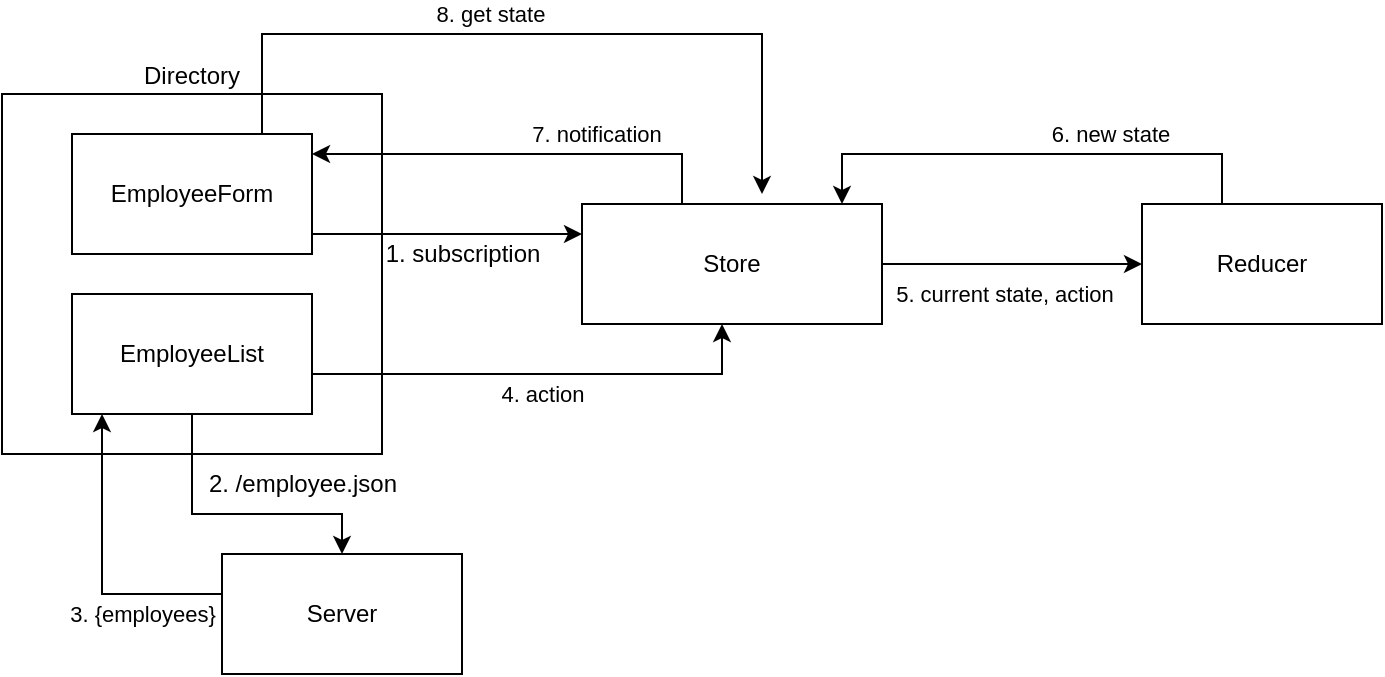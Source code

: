 <mxfile version="10.6.2" type="device"><diagram id="Z0V10YZpYJ1CBdw5S9yu" name="Page-1"><mxGraphModel dx="998" dy="538" grid="1" gridSize="10" guides="1" tooltips="1" connect="1" arrows="1" fold="1" page="1" pageScale="1" pageWidth="850" pageHeight="1100" math="0" shadow="0"><root><mxCell id="0"/><mxCell id="1" parent="0"/><mxCell id="MOYLc6m6LOnciqD0gk2x-4" value="Directory" style="rounded=0;whiteSpace=wrap;html=1;labelPosition=center;verticalLabelPosition=top;align=center;verticalAlign=bottom;" vertex="1" parent="1"><mxGeometry x="100" y="70" width="190" height="180" as="geometry"/></mxCell><mxCell id="MOYLc6m6LOnciqD0gk2x-12" value="8. get state" style="edgeStyle=orthogonalEdgeStyle;rounded=0;orthogonalLoop=1;jettySize=auto;html=1;" edge="1" parent="1" source="MOYLc6m6LOnciqD0gk2x-1"><mxGeometry x="-0.139" y="10" relative="1" as="geometry"><mxPoint x="480" y="120" as="targetPoint"/><Array as="points"><mxPoint x="230" y="40"/><mxPoint x="480" y="40"/></Array><mxPoint as="offset"/></mxGeometry></mxCell><mxCell id="MOYLc6m6LOnciqD0gk2x-16" style="edgeStyle=orthogonalEdgeStyle;rounded=0;orthogonalLoop=1;jettySize=auto;html=1;" edge="1" parent="1" source="MOYLc6m6LOnciqD0gk2x-1" target="MOYLc6m6LOnciqD0gk2x-3"><mxGeometry relative="1" as="geometry"><Array as="points"><mxPoint x="360" y="140"/><mxPoint x="360" y="140"/></Array></mxGeometry></mxCell><mxCell id="MOYLc6m6LOnciqD0gk2x-17" value="1. subscription" style="text;html=1;resizable=0;points=[];align=center;verticalAlign=middle;labelBackgroundColor=#ffffff;" vertex="1" connectable="0" parent="MOYLc6m6LOnciqD0gk2x-16"><mxGeometry x="0.333" relative="1" as="geometry"><mxPoint x="-15" y="10" as="offset"/></mxGeometry></mxCell><mxCell id="MOYLc6m6LOnciqD0gk2x-1" value="EmployeeForm" style="rounded=0;whiteSpace=wrap;html=1;" vertex="1" parent="1"><mxGeometry x="135" y="90" width="120" height="60" as="geometry"/></mxCell><mxCell id="MOYLc6m6LOnciqD0gk2x-7" value="" style="edgeStyle=orthogonalEdgeStyle;rounded=0;orthogonalLoop=1;jettySize=auto;html=1;" edge="1" parent="1" source="MOYLc6m6LOnciqD0gk2x-2" target="MOYLc6m6LOnciqD0gk2x-6"><mxGeometry relative="1" as="geometry"><Array as="points"><mxPoint x="195" y="280"/><mxPoint x="270" y="280"/></Array></mxGeometry></mxCell><mxCell id="MOYLc6m6LOnciqD0gk2x-13" value="2. /employee.json" style="text;html=1;resizable=0;points=[];align=center;verticalAlign=middle;labelBackgroundColor=#ffffff;" vertex="1" connectable="0" parent="MOYLc6m6LOnciqD0gk2x-7"><mxGeometry x="0.18" y="-4" relative="1" as="geometry"><mxPoint x="19" y="-19" as="offset"/></mxGeometry></mxCell><mxCell id="MOYLc6m6LOnciqD0gk2x-8" value="4. action" style="edgeStyle=orthogonalEdgeStyle;rounded=0;orthogonalLoop=1;jettySize=auto;html=1;" edge="1" parent="1" source="MOYLc6m6LOnciqD0gk2x-2" target="MOYLc6m6LOnciqD0gk2x-3"><mxGeometry y="-10" relative="1" as="geometry"><Array as="points"><mxPoint x="460" y="210"/></Array><mxPoint as="offset"/></mxGeometry></mxCell><mxCell id="MOYLc6m6LOnciqD0gk2x-2" value="EmployeeList" style="rounded=0;whiteSpace=wrap;html=1;" vertex="1" parent="1"><mxGeometry x="135" y="170" width="120" height="60" as="geometry"/></mxCell><mxCell id="MOYLc6m6LOnciqD0gk2x-9" value="5. current state, action" style="edgeStyle=orthogonalEdgeStyle;rounded=0;orthogonalLoop=1;jettySize=auto;html=1;" edge="1" parent="1" source="MOYLc6m6LOnciqD0gk2x-3" target="MOYLc6m6LOnciqD0gk2x-5"><mxGeometry x="-0.059" y="-15" relative="1" as="geometry"><mxPoint as="offset"/></mxGeometry></mxCell><mxCell id="MOYLc6m6LOnciqD0gk2x-11" value="7. notification" style="edgeStyle=orthogonalEdgeStyle;rounded=0;orthogonalLoop=1;jettySize=auto;html=1;" edge="1" parent="1" source="MOYLc6m6LOnciqD0gk2x-3" target="MOYLc6m6LOnciqD0gk2x-1"><mxGeometry x="-0.353" y="-10" relative="1" as="geometry"><Array as="points"><mxPoint x="440" y="100"/></Array><mxPoint as="offset"/></mxGeometry></mxCell><mxCell id="MOYLc6m6LOnciqD0gk2x-3" value="Store" style="rounded=0;whiteSpace=wrap;html=1;" vertex="1" parent="1"><mxGeometry x="390" y="125" width="150" height="60" as="geometry"/></mxCell><mxCell id="MOYLc6m6LOnciqD0gk2x-10" value="6. new state" style="edgeStyle=orthogonalEdgeStyle;rounded=0;orthogonalLoop=1;jettySize=auto;html=1;" edge="1" parent="1" source="MOYLc6m6LOnciqD0gk2x-5" target="MOYLc6m6LOnciqD0gk2x-3"><mxGeometry x="-0.324" y="-10" relative="1" as="geometry"><Array as="points"><mxPoint x="710" y="100"/><mxPoint x="520" y="100"/></Array><mxPoint as="offset"/></mxGeometry></mxCell><mxCell id="MOYLc6m6LOnciqD0gk2x-5" value="Reducer" style="rounded=0;whiteSpace=wrap;html=1;" vertex="1" parent="1"><mxGeometry x="670" y="125" width="120" height="60" as="geometry"/></mxCell><mxCell id="MOYLc6m6LOnciqD0gk2x-15" value="3. {employees}" style="edgeStyle=orthogonalEdgeStyle;rounded=0;orthogonalLoop=1;jettySize=auto;html=1;" edge="1" parent="1" source="MOYLc6m6LOnciqD0gk2x-6" target="MOYLc6m6LOnciqD0gk2x-2"><mxGeometry x="-0.467" y="10" relative="1" as="geometry"><Array as="points"><mxPoint x="150" y="320"/></Array><mxPoint as="offset"/></mxGeometry></mxCell><mxCell id="MOYLc6m6LOnciqD0gk2x-6" value="Server" style="rounded=0;whiteSpace=wrap;html=1;" vertex="1" parent="1"><mxGeometry x="210" y="300" width="120" height="60" as="geometry"/></mxCell></root></mxGraphModel></diagram></mxfile>